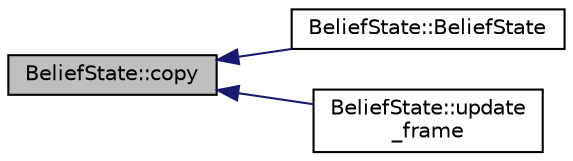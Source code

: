 digraph "BeliefState::copy"
{
 // INTERACTIVE_SVG=YES
  edge [fontname="Helvetica",fontsize="10",labelfontname="Helvetica",labelfontsize="10"];
  node [fontname="Helvetica",fontsize="10",shape=record];
  rankdir="LR";
  Node1 [label="BeliefState::copy",height=0.2,width=0.4,color="black", fillcolor="grey75", style="filled", fontcolor="black"];
  Node1 -> Node2 [dir="back",color="midnightblue",fontsize="10",style="solid",fontname="Helvetica"];
  Node2 [label="BeliefState::BeliefState",height=0.2,width=0.4,color="black", fillcolor="white", style="filled",URL="$d9/d6e/class_belief_state.html#a2130c7639612de1dbec1c81880d892ab",tooltip="Copy constructer. "];
  Node1 -> Node3 [dir="back",color="midnightblue",fontsize="10",style="solid",fontname="Helvetica"];
  Node3 [label="BeliefState::update\l_frame",height=0.2,width=0.4,color="black", fillcolor="white", style="filled",URL="$d9/d6e/class_belief_state.html#ae2480e35688571a08f945e285e572aa4",tooltip="Copy Constructer for frame data. "];
}
